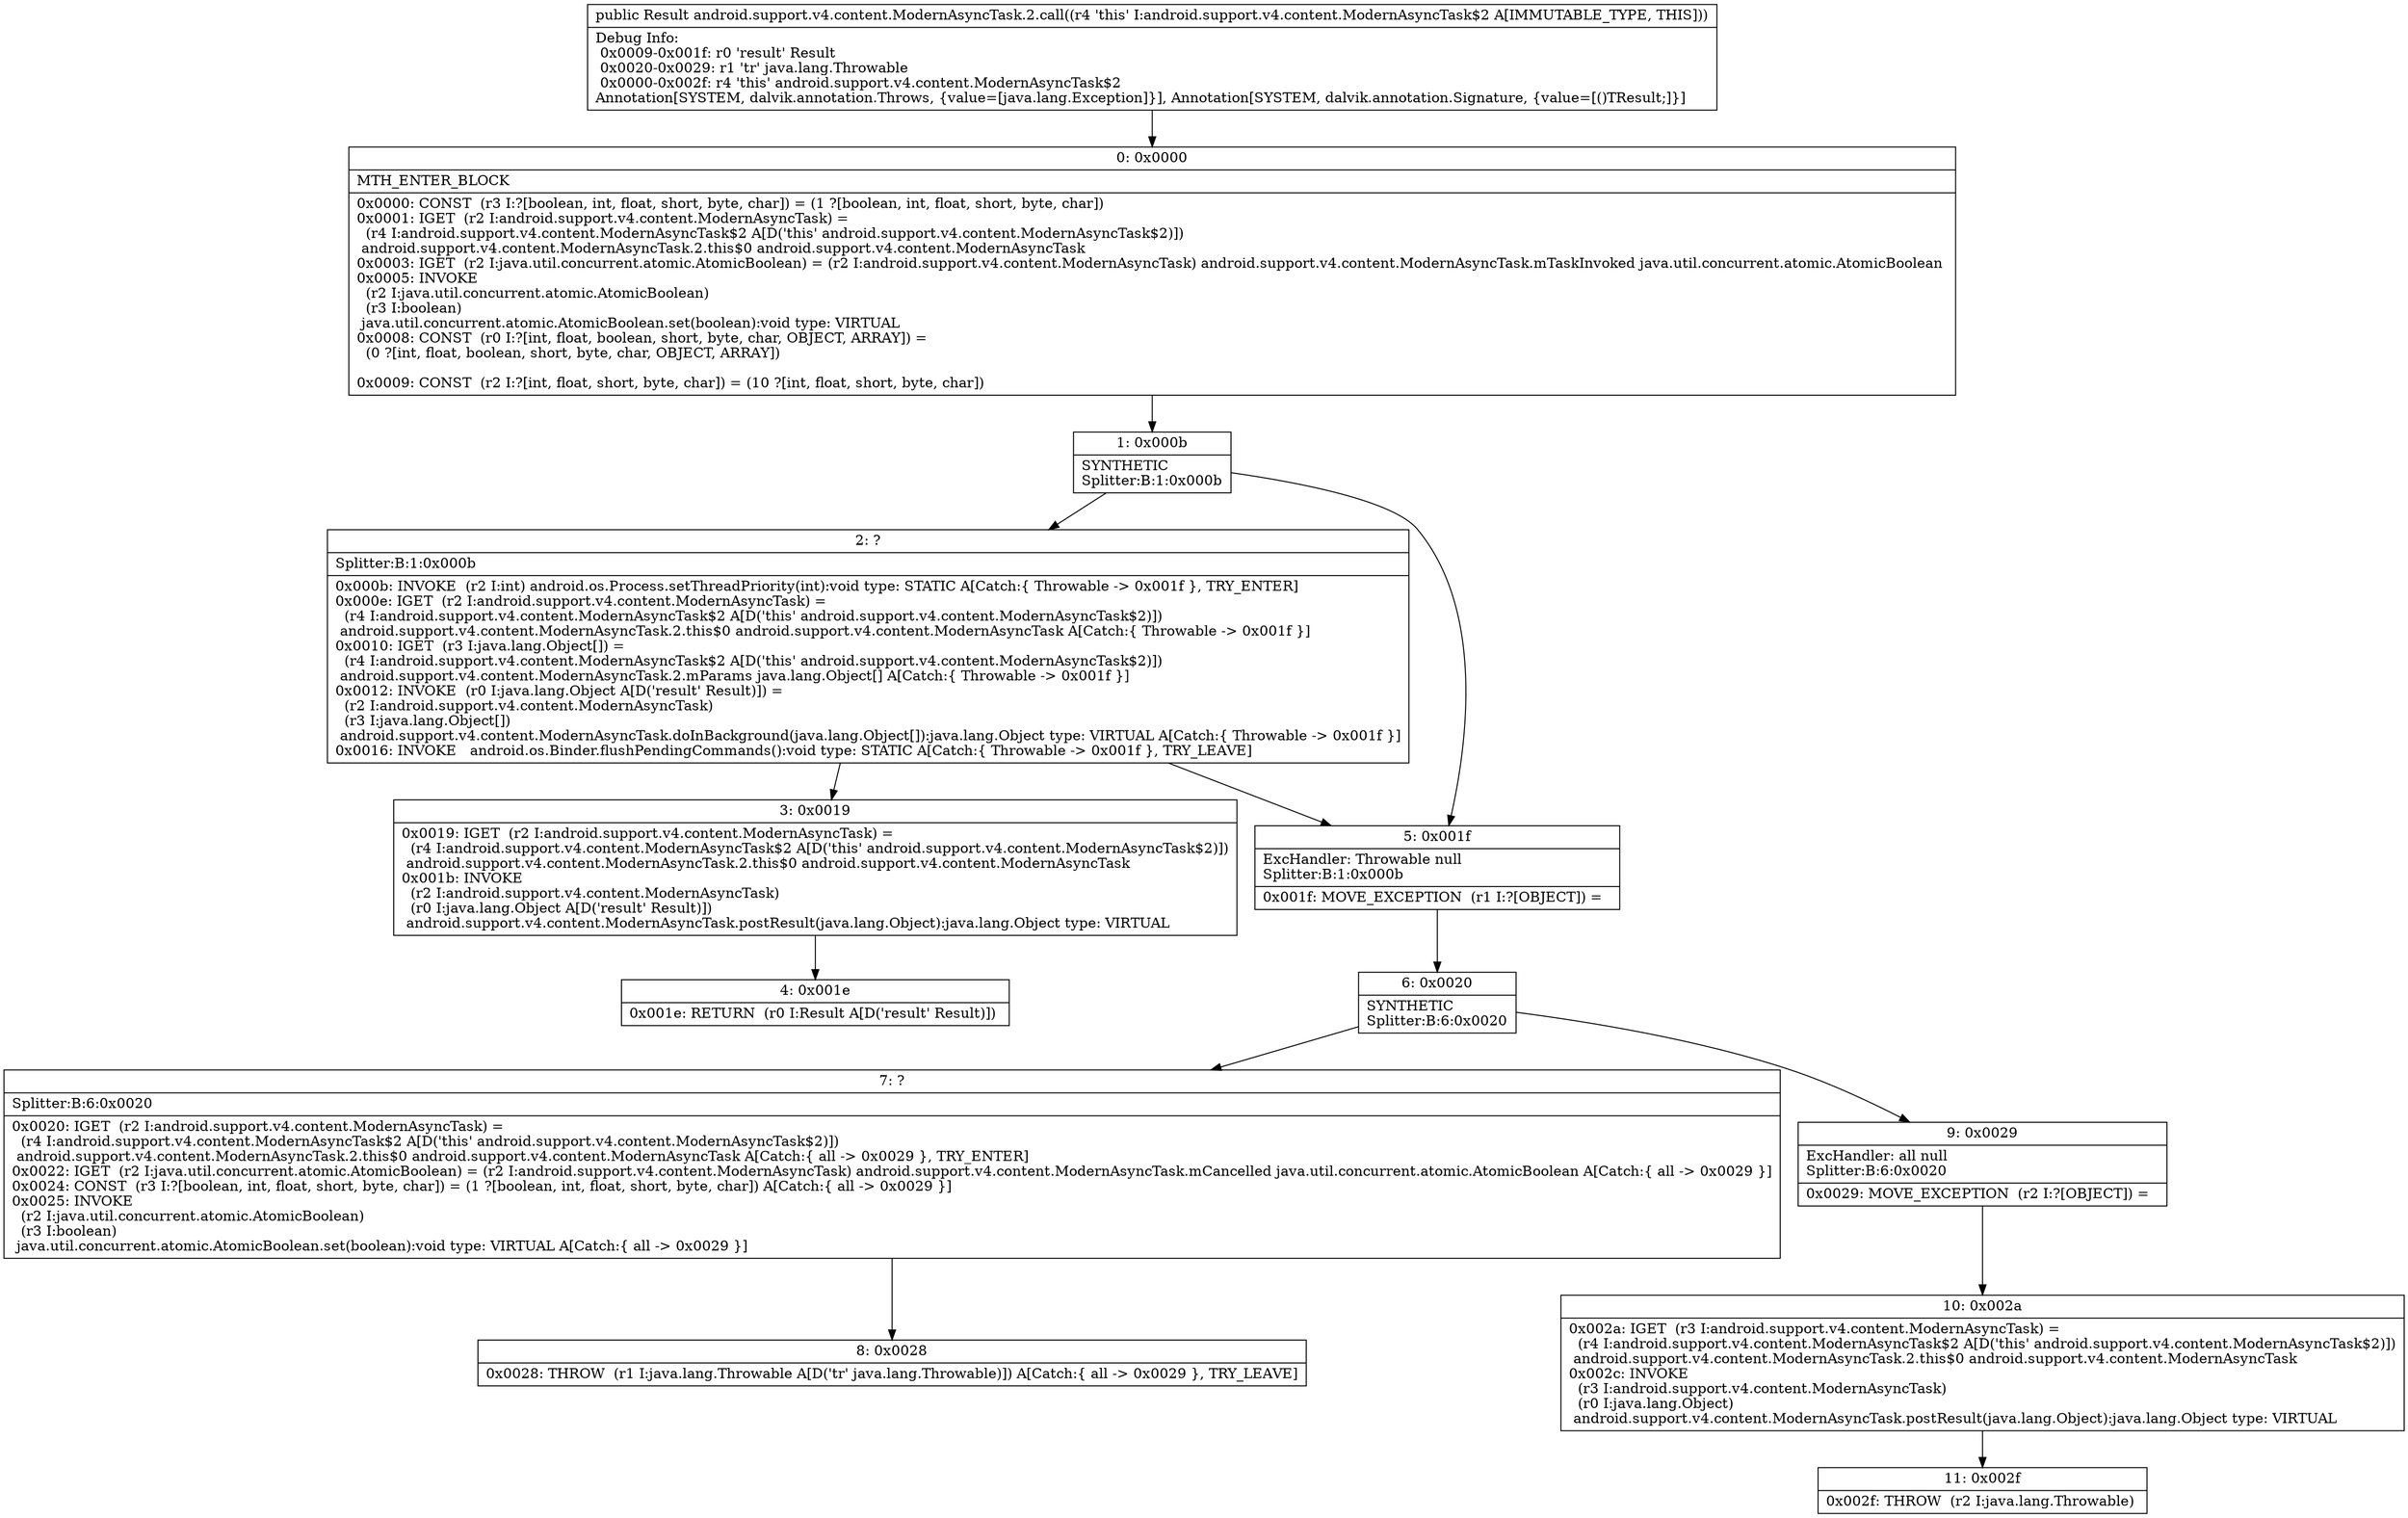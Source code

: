 digraph "CFG forandroid.support.v4.content.ModernAsyncTask.2.call()Ljava\/lang\/Object;" {
Node_0 [shape=record,label="{0\:\ 0x0000|MTH_ENTER_BLOCK\l|0x0000: CONST  (r3 I:?[boolean, int, float, short, byte, char]) = (1 ?[boolean, int, float, short, byte, char]) \l0x0001: IGET  (r2 I:android.support.v4.content.ModernAsyncTask) = \l  (r4 I:android.support.v4.content.ModernAsyncTask$2 A[D('this' android.support.v4.content.ModernAsyncTask$2)])\l android.support.v4.content.ModernAsyncTask.2.this$0 android.support.v4.content.ModernAsyncTask \l0x0003: IGET  (r2 I:java.util.concurrent.atomic.AtomicBoolean) = (r2 I:android.support.v4.content.ModernAsyncTask) android.support.v4.content.ModernAsyncTask.mTaskInvoked java.util.concurrent.atomic.AtomicBoolean \l0x0005: INVOKE  \l  (r2 I:java.util.concurrent.atomic.AtomicBoolean)\l  (r3 I:boolean)\l java.util.concurrent.atomic.AtomicBoolean.set(boolean):void type: VIRTUAL \l0x0008: CONST  (r0 I:?[int, float, boolean, short, byte, char, OBJECT, ARRAY]) = \l  (0 ?[int, float, boolean, short, byte, char, OBJECT, ARRAY])\l \l0x0009: CONST  (r2 I:?[int, float, short, byte, char]) = (10 ?[int, float, short, byte, char]) \l}"];
Node_1 [shape=record,label="{1\:\ 0x000b|SYNTHETIC\lSplitter:B:1:0x000b\l}"];
Node_2 [shape=record,label="{2\:\ ?|Splitter:B:1:0x000b\l|0x000b: INVOKE  (r2 I:int) android.os.Process.setThreadPriority(int):void type: STATIC A[Catch:\{ Throwable \-\> 0x001f \}, TRY_ENTER]\l0x000e: IGET  (r2 I:android.support.v4.content.ModernAsyncTask) = \l  (r4 I:android.support.v4.content.ModernAsyncTask$2 A[D('this' android.support.v4.content.ModernAsyncTask$2)])\l android.support.v4.content.ModernAsyncTask.2.this$0 android.support.v4.content.ModernAsyncTask A[Catch:\{ Throwable \-\> 0x001f \}]\l0x0010: IGET  (r3 I:java.lang.Object[]) = \l  (r4 I:android.support.v4.content.ModernAsyncTask$2 A[D('this' android.support.v4.content.ModernAsyncTask$2)])\l android.support.v4.content.ModernAsyncTask.2.mParams java.lang.Object[] A[Catch:\{ Throwable \-\> 0x001f \}]\l0x0012: INVOKE  (r0 I:java.lang.Object A[D('result' Result)]) = \l  (r2 I:android.support.v4.content.ModernAsyncTask)\l  (r3 I:java.lang.Object[])\l android.support.v4.content.ModernAsyncTask.doInBackground(java.lang.Object[]):java.lang.Object type: VIRTUAL A[Catch:\{ Throwable \-\> 0x001f \}]\l0x0016: INVOKE   android.os.Binder.flushPendingCommands():void type: STATIC A[Catch:\{ Throwable \-\> 0x001f \}, TRY_LEAVE]\l}"];
Node_3 [shape=record,label="{3\:\ 0x0019|0x0019: IGET  (r2 I:android.support.v4.content.ModernAsyncTask) = \l  (r4 I:android.support.v4.content.ModernAsyncTask$2 A[D('this' android.support.v4.content.ModernAsyncTask$2)])\l android.support.v4.content.ModernAsyncTask.2.this$0 android.support.v4.content.ModernAsyncTask \l0x001b: INVOKE  \l  (r2 I:android.support.v4.content.ModernAsyncTask)\l  (r0 I:java.lang.Object A[D('result' Result)])\l android.support.v4.content.ModernAsyncTask.postResult(java.lang.Object):java.lang.Object type: VIRTUAL \l}"];
Node_4 [shape=record,label="{4\:\ 0x001e|0x001e: RETURN  (r0 I:Result A[D('result' Result)]) \l}"];
Node_5 [shape=record,label="{5\:\ 0x001f|ExcHandler: Throwable null\lSplitter:B:1:0x000b\l|0x001f: MOVE_EXCEPTION  (r1 I:?[OBJECT]) =  \l}"];
Node_6 [shape=record,label="{6\:\ 0x0020|SYNTHETIC\lSplitter:B:6:0x0020\l}"];
Node_7 [shape=record,label="{7\:\ ?|Splitter:B:6:0x0020\l|0x0020: IGET  (r2 I:android.support.v4.content.ModernAsyncTask) = \l  (r4 I:android.support.v4.content.ModernAsyncTask$2 A[D('this' android.support.v4.content.ModernAsyncTask$2)])\l android.support.v4.content.ModernAsyncTask.2.this$0 android.support.v4.content.ModernAsyncTask A[Catch:\{ all \-\> 0x0029 \}, TRY_ENTER]\l0x0022: IGET  (r2 I:java.util.concurrent.atomic.AtomicBoolean) = (r2 I:android.support.v4.content.ModernAsyncTask) android.support.v4.content.ModernAsyncTask.mCancelled java.util.concurrent.atomic.AtomicBoolean A[Catch:\{ all \-\> 0x0029 \}]\l0x0024: CONST  (r3 I:?[boolean, int, float, short, byte, char]) = (1 ?[boolean, int, float, short, byte, char]) A[Catch:\{ all \-\> 0x0029 \}]\l0x0025: INVOKE  \l  (r2 I:java.util.concurrent.atomic.AtomicBoolean)\l  (r3 I:boolean)\l java.util.concurrent.atomic.AtomicBoolean.set(boolean):void type: VIRTUAL A[Catch:\{ all \-\> 0x0029 \}]\l}"];
Node_8 [shape=record,label="{8\:\ 0x0028|0x0028: THROW  (r1 I:java.lang.Throwable A[D('tr' java.lang.Throwable)]) A[Catch:\{ all \-\> 0x0029 \}, TRY_LEAVE]\l}"];
Node_9 [shape=record,label="{9\:\ 0x0029|ExcHandler: all null\lSplitter:B:6:0x0020\l|0x0029: MOVE_EXCEPTION  (r2 I:?[OBJECT]) =  \l}"];
Node_10 [shape=record,label="{10\:\ 0x002a|0x002a: IGET  (r3 I:android.support.v4.content.ModernAsyncTask) = \l  (r4 I:android.support.v4.content.ModernAsyncTask$2 A[D('this' android.support.v4.content.ModernAsyncTask$2)])\l android.support.v4.content.ModernAsyncTask.2.this$0 android.support.v4.content.ModernAsyncTask \l0x002c: INVOKE  \l  (r3 I:android.support.v4.content.ModernAsyncTask)\l  (r0 I:java.lang.Object)\l android.support.v4.content.ModernAsyncTask.postResult(java.lang.Object):java.lang.Object type: VIRTUAL \l}"];
Node_11 [shape=record,label="{11\:\ 0x002f|0x002f: THROW  (r2 I:java.lang.Throwable) \l}"];
MethodNode[shape=record,label="{public Result android.support.v4.content.ModernAsyncTask.2.call((r4 'this' I:android.support.v4.content.ModernAsyncTask$2 A[IMMUTABLE_TYPE, THIS]))  | Debug Info:\l  0x0009\-0x001f: r0 'result' Result\l  0x0020\-0x0029: r1 'tr' java.lang.Throwable\l  0x0000\-0x002f: r4 'this' android.support.v4.content.ModernAsyncTask$2\lAnnotation[SYSTEM, dalvik.annotation.Throws, \{value=[java.lang.Exception]\}], Annotation[SYSTEM, dalvik.annotation.Signature, \{value=[()TResult;]\}]\l}"];
MethodNode -> Node_0;
Node_0 -> Node_1;
Node_1 -> Node_2;
Node_1 -> Node_5;
Node_2 -> Node_3;
Node_2 -> Node_5;
Node_3 -> Node_4;
Node_5 -> Node_6;
Node_6 -> Node_7;
Node_6 -> Node_9;
Node_7 -> Node_8;
Node_9 -> Node_10;
Node_10 -> Node_11;
}

